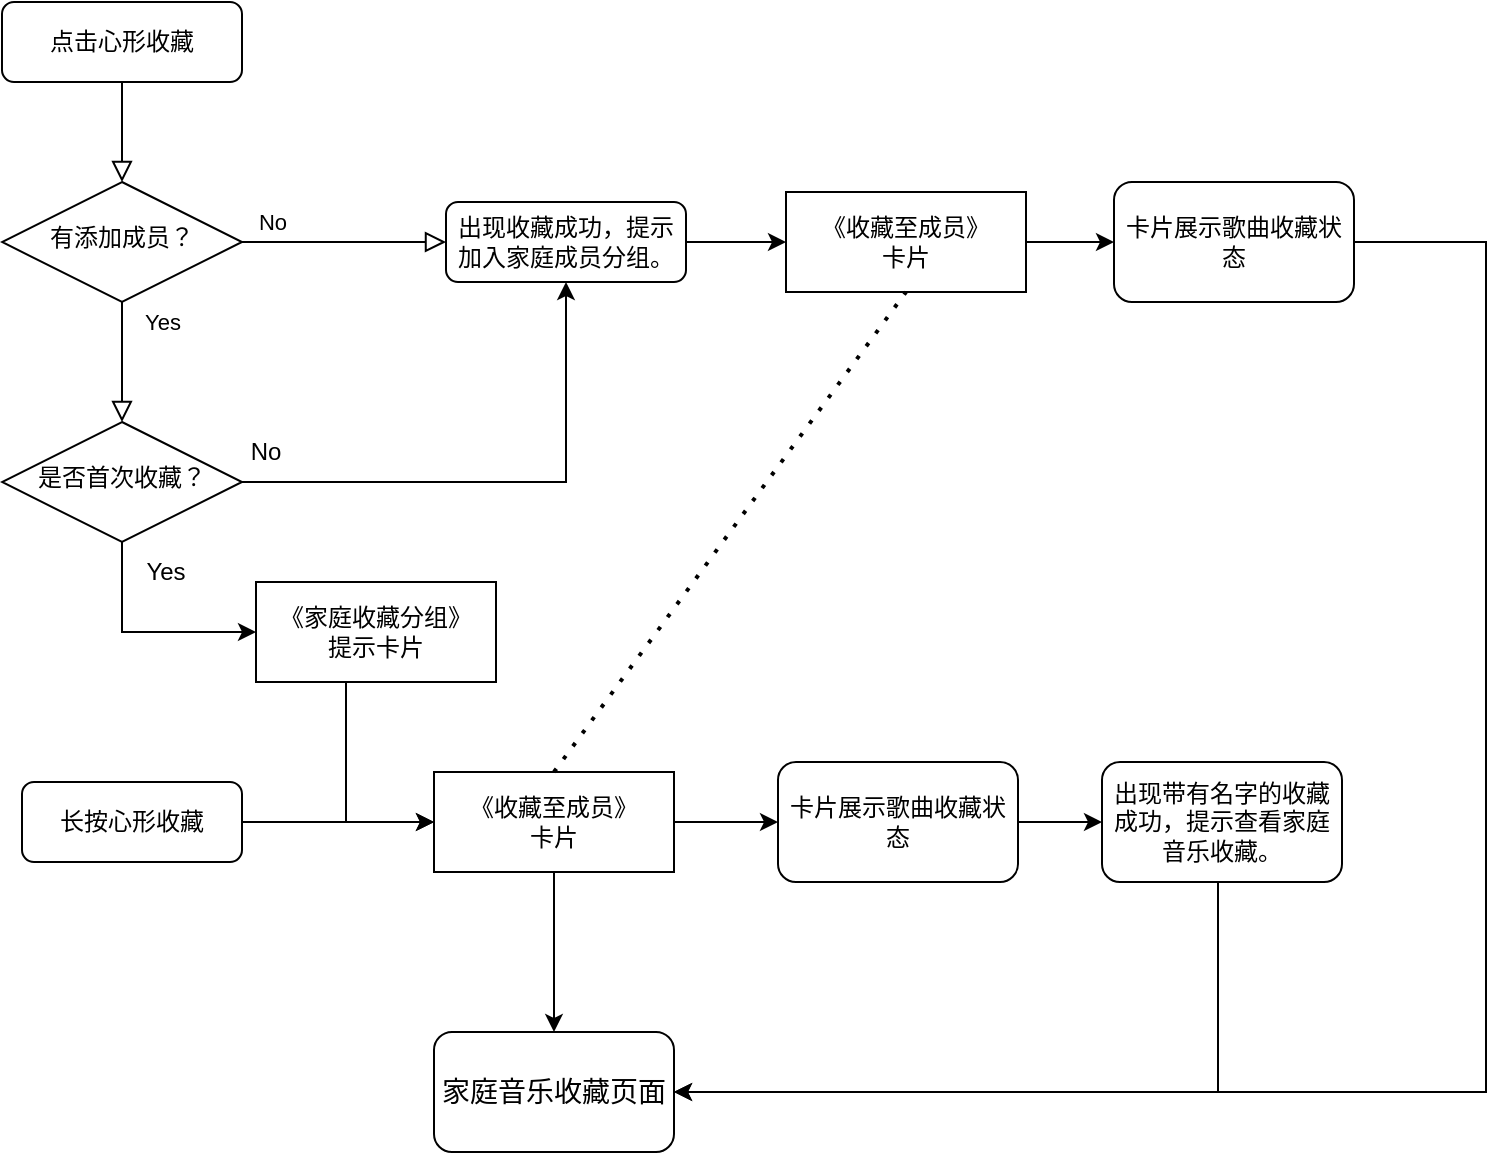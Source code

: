 <mxfile version="20.1.2" type="github">
  <diagram id="C5RBs43oDa-KdzZeNtuy" name="Page-1">
    <mxGraphModel dx="1298" dy="833" grid="1" gridSize="10" guides="1" tooltips="1" connect="1" arrows="1" fold="1" page="1" pageScale="1" pageWidth="827" pageHeight="1169" math="0" shadow="0">
      <root>
        <mxCell id="WIyWlLk6GJQsqaUBKTNV-0" />
        <mxCell id="WIyWlLk6GJQsqaUBKTNV-1" parent="WIyWlLk6GJQsqaUBKTNV-0" />
        <mxCell id="WIyWlLk6GJQsqaUBKTNV-2" value="" style="rounded=0;html=1;jettySize=auto;orthogonalLoop=1;fontSize=11;endArrow=block;endFill=0;endSize=8;strokeWidth=1;shadow=0;labelBackgroundColor=none;edgeStyle=orthogonalEdgeStyle;" parent="WIyWlLk6GJQsqaUBKTNV-1" source="WIyWlLk6GJQsqaUBKTNV-3" target="WIyWlLk6GJQsqaUBKTNV-6" edge="1">
          <mxGeometry relative="1" as="geometry" />
        </mxCell>
        <mxCell id="WIyWlLk6GJQsqaUBKTNV-3" value="点击心形收藏" style="rounded=1;whiteSpace=wrap;html=1;fontSize=12;glass=0;strokeWidth=1;shadow=0;" parent="WIyWlLk6GJQsqaUBKTNV-1" vertex="1">
          <mxGeometry x="68" y="80" width="120" height="40" as="geometry" />
        </mxCell>
        <mxCell id="WIyWlLk6GJQsqaUBKTNV-4" value="Yes" style="rounded=0;html=1;jettySize=auto;orthogonalLoop=1;fontSize=11;endArrow=block;endFill=0;endSize=8;strokeWidth=1;shadow=0;labelBackgroundColor=none;edgeStyle=orthogonalEdgeStyle;" parent="WIyWlLk6GJQsqaUBKTNV-1" source="WIyWlLk6GJQsqaUBKTNV-6" target="WIyWlLk6GJQsqaUBKTNV-10" edge="1">
          <mxGeometry x="-0.667" y="20" relative="1" as="geometry">
            <mxPoint as="offset" />
          </mxGeometry>
        </mxCell>
        <mxCell id="WIyWlLk6GJQsqaUBKTNV-5" value="No" style="edgeStyle=orthogonalEdgeStyle;rounded=0;html=1;jettySize=auto;orthogonalLoop=1;fontSize=11;endArrow=block;endFill=0;endSize=8;strokeWidth=1;shadow=0;labelBackgroundColor=none;" parent="WIyWlLk6GJQsqaUBKTNV-1" source="WIyWlLk6GJQsqaUBKTNV-6" target="WIyWlLk6GJQsqaUBKTNV-7" edge="1">
          <mxGeometry x="-0.714" y="10" relative="1" as="geometry">
            <mxPoint as="offset" />
          </mxGeometry>
        </mxCell>
        <mxCell id="WIyWlLk6GJQsqaUBKTNV-6" value="有添加成员？" style="rhombus;whiteSpace=wrap;html=1;shadow=0;fontFamily=Helvetica;fontSize=12;align=center;strokeWidth=1;spacing=6;spacingTop=-4;" parent="WIyWlLk6GJQsqaUBKTNV-1" vertex="1">
          <mxGeometry x="68" y="170" width="120" height="60" as="geometry" />
        </mxCell>
        <mxCell id="5gjhgWsrqLwZgSk6wIn2-1" value="" style="edgeStyle=orthogonalEdgeStyle;rounded=0;orthogonalLoop=1;jettySize=auto;html=1;startArrow=none;" edge="1" parent="WIyWlLk6GJQsqaUBKTNV-1" source="5gjhgWsrqLwZgSk6wIn2-2" target="5gjhgWsrqLwZgSk6wIn2-0">
          <mxGeometry relative="1" as="geometry" />
        </mxCell>
        <mxCell id="5gjhgWsrqLwZgSk6wIn2-12" style="edgeStyle=orthogonalEdgeStyle;rounded=0;orthogonalLoop=1;jettySize=auto;html=1;entryX=0;entryY=0.5;entryDx=0;entryDy=0;fontSize=14;" edge="1" parent="WIyWlLk6GJQsqaUBKTNV-1" source="WIyWlLk6GJQsqaUBKTNV-7" target="5gjhgWsrqLwZgSk6wIn2-2">
          <mxGeometry relative="1" as="geometry" />
        </mxCell>
        <mxCell id="WIyWlLk6GJQsqaUBKTNV-7" value="出现收藏成功，提示加入家庭成员分组。" style="rounded=1;whiteSpace=wrap;html=1;fontSize=12;glass=0;strokeWidth=1;shadow=0;" parent="WIyWlLk6GJQsqaUBKTNV-1" vertex="1">
          <mxGeometry x="290" y="180" width="120" height="40" as="geometry" />
        </mxCell>
        <mxCell id="5gjhgWsrqLwZgSk6wIn2-6" style="edgeStyle=orthogonalEdgeStyle;rounded=0;orthogonalLoop=1;jettySize=auto;html=1;entryX=0.5;entryY=1;entryDx=0;entryDy=0;" edge="1" parent="WIyWlLk6GJQsqaUBKTNV-1" source="WIyWlLk6GJQsqaUBKTNV-10" target="WIyWlLk6GJQsqaUBKTNV-7">
          <mxGeometry relative="1" as="geometry">
            <Array as="points">
              <mxPoint x="350" y="320" />
            </Array>
          </mxGeometry>
        </mxCell>
        <mxCell id="5gjhgWsrqLwZgSk6wIn2-27" style="edgeStyle=orthogonalEdgeStyle;rounded=0;orthogonalLoop=1;jettySize=auto;html=1;entryX=0;entryY=0.5;entryDx=0;entryDy=0;fontSize=14;" edge="1" parent="WIyWlLk6GJQsqaUBKTNV-1" source="WIyWlLk6GJQsqaUBKTNV-10" target="5gjhgWsrqLwZgSk6wIn2-4">
          <mxGeometry relative="1" as="geometry">
            <mxPoint x="168" y="395" as="targetPoint" />
            <Array as="points">
              <mxPoint x="128" y="395" />
            </Array>
          </mxGeometry>
        </mxCell>
        <mxCell id="WIyWlLk6GJQsqaUBKTNV-10" value="是否首次收藏？" style="rhombus;whiteSpace=wrap;html=1;shadow=0;fontFamily=Helvetica;fontSize=12;align=center;strokeWidth=1;spacing=6;spacingTop=-4;" parent="WIyWlLk6GJQsqaUBKTNV-1" vertex="1">
          <mxGeometry x="68" y="290" width="120" height="60" as="geometry" />
        </mxCell>
        <mxCell id="5gjhgWsrqLwZgSk6wIn2-30" style="edgeStyle=orthogonalEdgeStyle;rounded=0;orthogonalLoop=1;jettySize=auto;html=1;entryX=1;entryY=0.5;entryDx=0;entryDy=0;fontSize=14;" edge="1" parent="WIyWlLk6GJQsqaUBKTNV-1" source="5gjhgWsrqLwZgSk6wIn2-0" target="5gjhgWsrqLwZgSk6wIn2-8">
          <mxGeometry relative="1" as="geometry">
            <Array as="points">
              <mxPoint x="810" y="200" />
              <mxPoint x="810" y="625" />
            </Array>
          </mxGeometry>
        </mxCell>
        <mxCell id="5gjhgWsrqLwZgSk6wIn2-0" value="卡片展示歌曲收藏状态" style="whiteSpace=wrap;html=1;rounded=1;glass=0;strokeWidth=1;shadow=0;" vertex="1" parent="WIyWlLk6GJQsqaUBKTNV-1">
          <mxGeometry x="624" y="170" width="120" height="60" as="geometry" />
        </mxCell>
        <mxCell id="5gjhgWsrqLwZgSk6wIn2-14" value="" style="edgeStyle=orthogonalEdgeStyle;rounded=0;orthogonalLoop=1;jettySize=auto;html=1;fontSize=14;entryX=0;entryY=0.5;entryDx=0;entryDy=0;" edge="1" parent="WIyWlLk6GJQsqaUBKTNV-1" source="5gjhgWsrqLwZgSk6wIn2-4" target="5gjhgWsrqLwZgSk6wIn2-15">
          <mxGeometry relative="1" as="geometry">
            <mxPoint x="272" y="490" as="targetPoint" />
            <Array as="points">
              <mxPoint x="240" y="490" />
            </Array>
          </mxGeometry>
        </mxCell>
        <mxCell id="5gjhgWsrqLwZgSk6wIn2-4" value="《家庭收藏分组》&lt;br&gt;提示卡片" style="rounded=0;whiteSpace=wrap;html=1;" vertex="1" parent="WIyWlLk6GJQsqaUBKTNV-1">
          <mxGeometry x="195" y="370" width="120" height="50" as="geometry" />
        </mxCell>
        <mxCell id="5gjhgWsrqLwZgSk6wIn2-7" value="No" style="text;html=1;strokeColor=none;fillColor=none;align=center;verticalAlign=middle;whiteSpace=wrap;rounded=0;" vertex="1" parent="WIyWlLk6GJQsqaUBKTNV-1">
          <mxGeometry x="170" y="290" width="60" height="30" as="geometry" />
        </mxCell>
        <mxCell id="5gjhgWsrqLwZgSk6wIn2-8" value="&lt;font style=&quot;font-size: 14px;&quot;&gt;家庭音乐收藏页面&lt;/font&gt;" style="rounded=1;whiteSpace=wrap;html=1;" vertex="1" parent="WIyWlLk6GJQsqaUBKTNV-1">
          <mxGeometry x="284" y="595" width="120" height="60" as="geometry" />
        </mxCell>
        <mxCell id="5gjhgWsrqLwZgSk6wIn2-2" value="《收藏至成员》&lt;br&gt;卡片" style="rounded=0;whiteSpace=wrap;html=1;" vertex="1" parent="WIyWlLk6GJQsqaUBKTNV-1">
          <mxGeometry x="460" y="175" width="120" height="50" as="geometry" />
        </mxCell>
        <mxCell id="5gjhgWsrqLwZgSk6wIn2-22" style="edgeStyle=orthogonalEdgeStyle;rounded=0;orthogonalLoop=1;jettySize=auto;html=1;entryX=0.5;entryY=0;entryDx=0;entryDy=0;fontSize=14;" edge="1" parent="WIyWlLk6GJQsqaUBKTNV-1" source="5gjhgWsrqLwZgSk6wIn2-15" target="5gjhgWsrqLwZgSk6wIn2-8">
          <mxGeometry relative="1" as="geometry" />
        </mxCell>
        <mxCell id="5gjhgWsrqLwZgSk6wIn2-15" value="《收藏至成员》&lt;br&gt;卡片" style="rounded=0;whiteSpace=wrap;html=1;" vertex="1" parent="WIyWlLk6GJQsqaUBKTNV-1">
          <mxGeometry x="284" y="465" width="120" height="50" as="geometry" />
        </mxCell>
        <mxCell id="5gjhgWsrqLwZgSk6wIn2-16" value="" style="edgeStyle=orthogonalEdgeStyle;rounded=0;orthogonalLoop=1;jettySize=auto;html=1;startArrow=none;exitX=1;exitY=0.5;exitDx=0;exitDy=0;" edge="1" parent="WIyWlLk6GJQsqaUBKTNV-1" target="5gjhgWsrqLwZgSk6wIn2-17" source="5gjhgWsrqLwZgSk6wIn2-15">
          <mxGeometry relative="1" as="geometry">
            <mxPoint x="412" y="490" as="sourcePoint" />
          </mxGeometry>
        </mxCell>
        <mxCell id="5gjhgWsrqLwZgSk6wIn2-19" value="" style="edgeStyle=orthogonalEdgeStyle;rounded=0;orthogonalLoop=1;jettySize=auto;html=1;fontSize=14;" edge="1" parent="WIyWlLk6GJQsqaUBKTNV-1" source="5gjhgWsrqLwZgSk6wIn2-17" target="5gjhgWsrqLwZgSk6wIn2-18">
          <mxGeometry relative="1" as="geometry" />
        </mxCell>
        <mxCell id="5gjhgWsrqLwZgSk6wIn2-17" value="卡片展示歌曲收藏状态" style="whiteSpace=wrap;html=1;rounded=1;glass=0;strokeWidth=1;shadow=0;" vertex="1" parent="WIyWlLk6GJQsqaUBKTNV-1">
          <mxGeometry x="456" y="460" width="120" height="60" as="geometry" />
        </mxCell>
        <mxCell id="5gjhgWsrqLwZgSk6wIn2-31" style="edgeStyle=orthogonalEdgeStyle;rounded=0;orthogonalLoop=1;jettySize=auto;html=1;entryX=1;entryY=0.5;entryDx=0;entryDy=0;fontSize=14;" edge="1" parent="WIyWlLk6GJQsqaUBKTNV-1" source="5gjhgWsrqLwZgSk6wIn2-18" target="5gjhgWsrqLwZgSk6wIn2-8">
          <mxGeometry relative="1" as="geometry">
            <Array as="points">
              <mxPoint x="676" y="625" />
            </Array>
          </mxGeometry>
        </mxCell>
        <mxCell id="5gjhgWsrqLwZgSk6wIn2-18" value="出现带有名字的收藏成功，提示查看家庭音乐收藏。" style="whiteSpace=wrap;html=1;rounded=1;glass=0;strokeWidth=1;shadow=0;" vertex="1" parent="WIyWlLk6GJQsqaUBKTNV-1">
          <mxGeometry x="618" y="460" width="120" height="60" as="geometry" />
        </mxCell>
        <mxCell id="5gjhgWsrqLwZgSk6wIn2-24" value="" style="endArrow=none;dashed=1;html=1;dashPattern=1 3;strokeWidth=2;rounded=0;fontSize=14;entryX=0.5;entryY=1;entryDx=0;entryDy=0;exitX=0.5;exitY=0;exitDx=0;exitDy=0;" edge="1" parent="WIyWlLk6GJQsqaUBKTNV-1" source="5gjhgWsrqLwZgSk6wIn2-15" target="5gjhgWsrqLwZgSk6wIn2-2">
          <mxGeometry width="50" height="50" relative="1" as="geometry">
            <mxPoint x="390" y="410" as="sourcePoint" />
            <mxPoint x="440" y="360" as="targetPoint" />
          </mxGeometry>
        </mxCell>
        <mxCell id="5gjhgWsrqLwZgSk6wIn2-29" style="edgeStyle=orthogonalEdgeStyle;rounded=0;orthogonalLoop=1;jettySize=auto;html=1;entryX=0;entryY=0.5;entryDx=0;entryDy=0;fontSize=14;" edge="1" parent="WIyWlLk6GJQsqaUBKTNV-1" source="5gjhgWsrqLwZgSk6wIn2-25" target="5gjhgWsrqLwZgSk6wIn2-15">
          <mxGeometry relative="1" as="geometry" />
        </mxCell>
        <mxCell id="5gjhgWsrqLwZgSk6wIn2-25" value="长按心形收藏" style="rounded=1;whiteSpace=wrap;html=1;fontSize=12;glass=0;strokeWidth=1;shadow=0;" vertex="1" parent="WIyWlLk6GJQsqaUBKTNV-1">
          <mxGeometry x="78" y="470" width="110" height="40" as="geometry" />
        </mxCell>
        <mxCell id="5gjhgWsrqLwZgSk6wIn2-28" value="Yes" style="text;html=1;strokeColor=none;fillColor=none;align=center;verticalAlign=middle;whiteSpace=wrap;rounded=0;" vertex="1" parent="WIyWlLk6GJQsqaUBKTNV-1">
          <mxGeometry x="120" y="350" width="60" height="30" as="geometry" />
        </mxCell>
      </root>
    </mxGraphModel>
  </diagram>
</mxfile>
